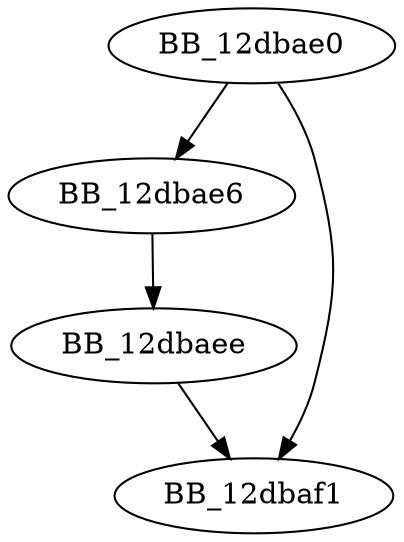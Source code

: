 DiGraph sub_12DBAE0{
BB_12dbae0->BB_12dbae6
BB_12dbae0->BB_12dbaf1
BB_12dbae6->BB_12dbaee
BB_12dbaee->BB_12dbaf1
}
